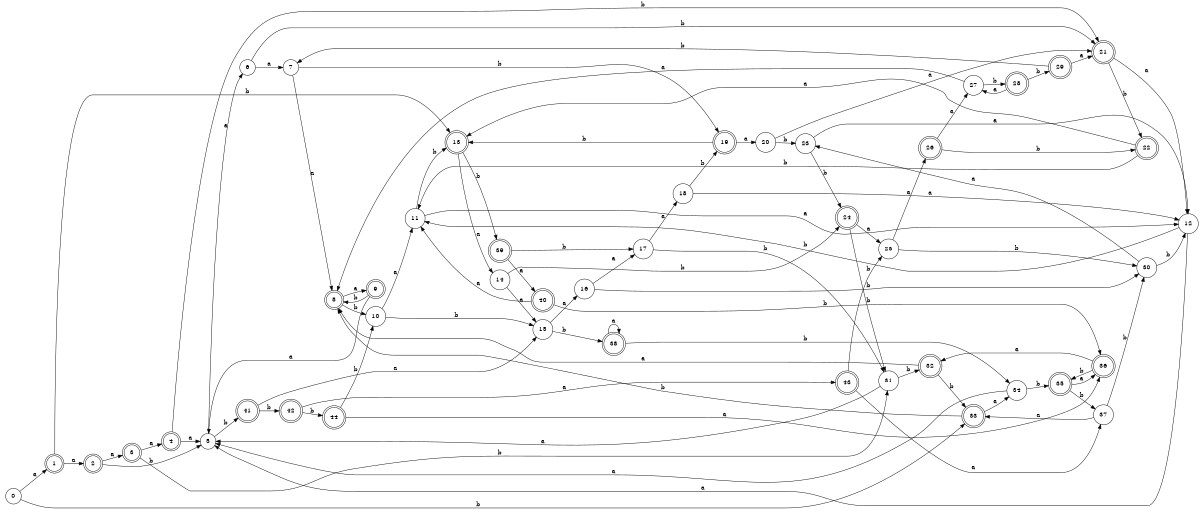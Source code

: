 digraph n36_1 {
__start0 [label="" shape="none"];

rankdir=LR;
size="8,5";

s0 [style="filled", color="black", fillcolor="white" shape="circle", label="0"];
s1 [style="rounded,filled", color="black", fillcolor="white" shape="doublecircle", label="1"];
s2 [style="rounded,filled", color="black", fillcolor="white" shape="doublecircle", label="2"];
s3 [style="rounded,filled", color="black", fillcolor="white" shape="doublecircle", label="3"];
s4 [style="rounded,filled", color="black", fillcolor="white" shape="doublecircle", label="4"];
s5 [style="filled", color="black", fillcolor="white" shape="circle", label="5"];
s6 [style="filled", color="black", fillcolor="white" shape="circle", label="6"];
s7 [style="filled", color="black", fillcolor="white" shape="circle", label="7"];
s8 [style="rounded,filled", color="black", fillcolor="white" shape="doublecircle", label="8"];
s9 [style="rounded,filled", color="black", fillcolor="white" shape="doublecircle", label="9"];
s10 [style="filled", color="black", fillcolor="white" shape="circle", label="10"];
s11 [style="filled", color="black", fillcolor="white" shape="circle", label="11"];
s12 [style="filled", color="black", fillcolor="white" shape="circle", label="12"];
s13 [style="rounded,filled", color="black", fillcolor="white" shape="doublecircle", label="13"];
s14 [style="filled", color="black", fillcolor="white" shape="circle", label="14"];
s15 [style="filled", color="black", fillcolor="white" shape="circle", label="15"];
s16 [style="filled", color="black", fillcolor="white" shape="circle", label="16"];
s17 [style="filled", color="black", fillcolor="white" shape="circle", label="17"];
s18 [style="filled", color="black", fillcolor="white" shape="circle", label="18"];
s19 [style="rounded,filled", color="black", fillcolor="white" shape="doublecircle", label="19"];
s20 [style="filled", color="black", fillcolor="white" shape="circle", label="20"];
s21 [style="rounded,filled", color="black", fillcolor="white" shape="doublecircle", label="21"];
s22 [style="rounded,filled", color="black", fillcolor="white" shape="doublecircle", label="22"];
s23 [style="filled", color="black", fillcolor="white" shape="circle", label="23"];
s24 [style="rounded,filled", color="black", fillcolor="white" shape="doublecircle", label="24"];
s25 [style="filled", color="black", fillcolor="white" shape="circle", label="25"];
s26 [style="rounded,filled", color="black", fillcolor="white" shape="doublecircle", label="26"];
s27 [style="filled", color="black", fillcolor="white" shape="circle", label="27"];
s28 [style="rounded,filled", color="black", fillcolor="white" shape="doublecircle", label="28"];
s29 [style="rounded,filled", color="black", fillcolor="white" shape="doublecircle", label="29"];
s30 [style="filled", color="black", fillcolor="white" shape="circle", label="30"];
s31 [style="filled", color="black", fillcolor="white" shape="circle", label="31"];
s32 [style="rounded,filled", color="black", fillcolor="white" shape="doublecircle", label="32"];
s33 [style="rounded,filled", color="black", fillcolor="white" shape="doublecircle", label="33"];
s34 [style="filled", color="black", fillcolor="white" shape="circle", label="34"];
s35 [style="rounded,filled", color="black", fillcolor="white" shape="doublecircle", label="35"];
s36 [style="rounded,filled", color="black", fillcolor="white" shape="doublecircle", label="36"];
s37 [style="filled", color="black", fillcolor="white" shape="circle", label="37"];
s38 [style="rounded,filled", color="black", fillcolor="white" shape="doublecircle", label="38"];
s39 [style="rounded,filled", color="black", fillcolor="white" shape="doublecircle", label="39"];
s40 [style="rounded,filled", color="black", fillcolor="white" shape="doublecircle", label="40"];
s41 [style="rounded,filled", color="black", fillcolor="white" shape="doublecircle", label="41"];
s42 [style="rounded,filled", color="black", fillcolor="white" shape="doublecircle", label="42"];
s43 [style="rounded,filled", color="black", fillcolor="white" shape="doublecircle", label="43"];
s44 [style="rounded,filled", color="black", fillcolor="white" shape="doublecircle", label="44"];
s0 -> s1 [label="a"];
s0 -> s33 [label="b"];
s1 -> s2 [label="a"];
s1 -> s13 [label="b"];
s2 -> s3 [label="a"];
s2 -> s5 [label="b"];
s3 -> s4 [label="a"];
s3 -> s31 [label="b"];
s4 -> s5 [label="a"];
s4 -> s21 [label="b"];
s5 -> s6 [label="a"];
s5 -> s41 [label="b"];
s6 -> s7 [label="a"];
s6 -> s21 [label="b"];
s7 -> s8 [label="a"];
s7 -> s19 [label="b"];
s8 -> s9 [label="a"];
s8 -> s10 [label="b"];
s9 -> s5 [label="a"];
s9 -> s8 [label="b"];
s10 -> s11 [label="a"];
s10 -> s15 [label="b"];
s11 -> s12 [label="a"];
s11 -> s13 [label="b"];
s12 -> s5 [label="a"];
s12 -> s11 [label="b"];
s13 -> s14 [label="a"];
s13 -> s39 [label="b"];
s14 -> s15 [label="a"];
s14 -> s24 [label="b"];
s15 -> s16 [label="a"];
s15 -> s38 [label="b"];
s16 -> s17 [label="a"];
s16 -> s30 [label="b"];
s17 -> s18 [label="a"];
s17 -> s31 [label="b"];
s18 -> s12 [label="a"];
s18 -> s19 [label="b"];
s19 -> s20 [label="a"];
s19 -> s13 [label="b"];
s20 -> s21 [label="a"];
s20 -> s23 [label="b"];
s21 -> s12 [label="a"];
s21 -> s22 [label="b"];
s22 -> s13 [label="a"];
s22 -> s11 [label="b"];
s23 -> s12 [label="a"];
s23 -> s24 [label="b"];
s24 -> s25 [label="a"];
s24 -> s31 [label="b"];
s25 -> s26 [label="a"];
s25 -> s30 [label="b"];
s26 -> s27 [label="a"];
s26 -> s22 [label="b"];
s27 -> s8 [label="a"];
s27 -> s28 [label="b"];
s28 -> s27 [label="a"];
s28 -> s29 [label="b"];
s29 -> s21 [label="a"];
s29 -> s7 [label="b"];
s30 -> s23 [label="a"];
s30 -> s12 [label="b"];
s31 -> s5 [label="a"];
s31 -> s32 [label="b"];
s32 -> s8 [label="a"];
s32 -> s33 [label="b"];
s33 -> s34 [label="a"];
s33 -> s8 [label="b"];
s34 -> s5 [label="a"];
s34 -> s35 [label="b"];
s35 -> s36 [label="a"];
s35 -> s37 [label="b"];
s36 -> s32 [label="a"];
s36 -> s35 [label="b"];
s37 -> s33 [label="a"];
s37 -> s30 [label="b"];
s38 -> s38 [label="a"];
s38 -> s34 [label="b"];
s39 -> s40 [label="a"];
s39 -> s17 [label="b"];
s40 -> s11 [label="a"];
s40 -> s36 [label="b"];
s41 -> s15 [label="a"];
s41 -> s42 [label="b"];
s42 -> s43 [label="a"];
s42 -> s44 [label="b"];
s43 -> s37 [label="a"];
s43 -> s25 [label="b"];
s44 -> s36 [label="a"];
s44 -> s10 [label="b"];

}